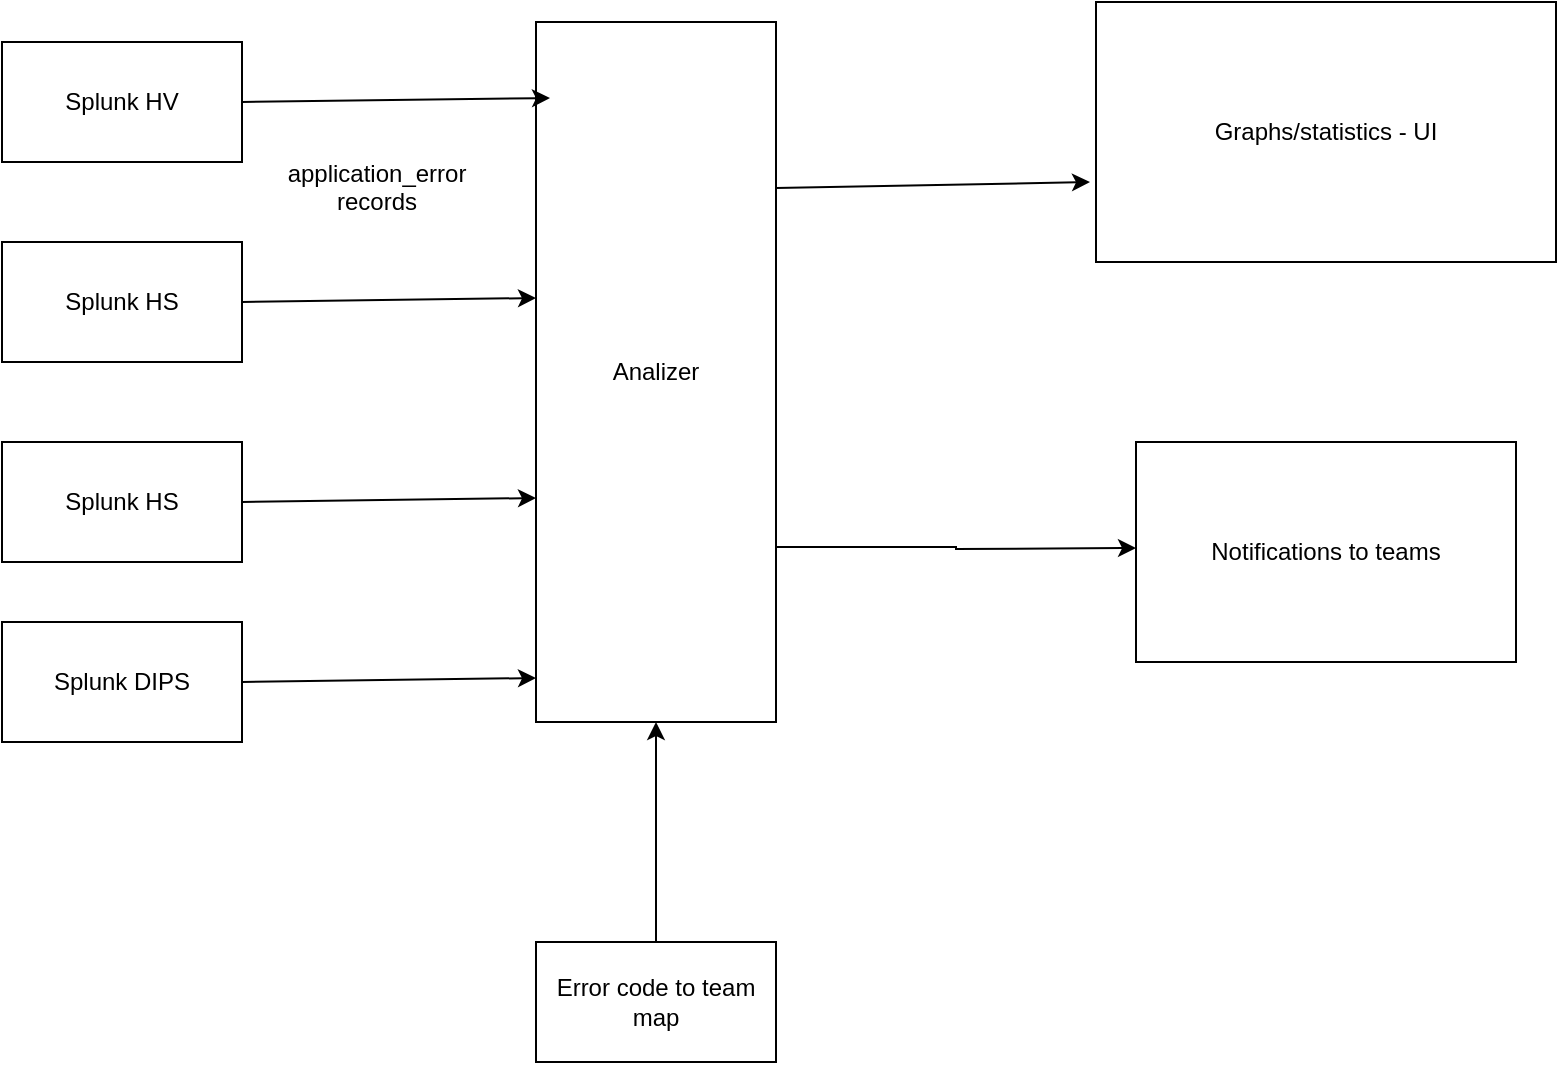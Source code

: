 <mxfile version="14.7.3" type="github"><diagram id="1rmDTu27jfbT970dd1s-" name="Page-1"><mxGraphModel dx="1358" dy="764" grid="1" gridSize="10" guides="1" tooltips="1" connect="1" arrows="1" fold="1" page="1" pageScale="1" pageWidth="850" pageHeight="1100" math="0" shadow="0"><root><mxCell id="0"/><mxCell id="1" parent="0"/><mxCell id="q9FChfBo71cbMMVruHL--1" value="&lt;div&gt;Graphs/statistics - UI&lt;br&gt;&lt;/div&gt;" style="rounded=0;whiteSpace=wrap;html=1;" parent="1" vertex="1"><mxGeometry x="550" y="30" width="230" height="130" as="geometry"/></mxCell><mxCell id="q9FChfBo71cbMMVruHL--2" value="Notifications to teams" style="rounded=0;whiteSpace=wrap;html=1;" parent="1" vertex="1"><mxGeometry x="570" y="250" width="190" height="110" as="geometry"/></mxCell><mxCell id="-fKsoeW7LQZ5rzZ7n3kC-10" style="edgeStyle=orthogonalEdgeStyle;rounded=0;orthogonalLoop=1;jettySize=auto;html=1;exitX=1;exitY=0.75;exitDx=0;exitDy=0;" parent="1" source="q9FChfBo71cbMMVruHL--3" edge="1"><mxGeometry relative="1" as="geometry"><mxPoint x="570" y="303" as="targetPoint"/></mxGeometry></mxCell><mxCell id="q9FChfBo71cbMMVruHL--3" value="Analizer" style="rounded=0;whiteSpace=wrap;html=1;" parent="1" vertex="1"><mxGeometry x="270" y="40" width="120" height="350" as="geometry"/></mxCell><mxCell id="q9FChfBo71cbMMVruHL--7" value="" style="endArrow=classic;html=1;entryX=-0.025;entryY=0.404;entryDx=0;entryDy=0;entryPerimeter=0;" parent="1" edge="1"><mxGeometry width="50" height="50" relative="1" as="geometry"><mxPoint x="390" y="123.04" as="sourcePoint"/><mxPoint x="547" y="120.0" as="targetPoint"/></mxGeometry></mxCell><mxCell id="q9FChfBo71cbMMVruHL--9" value="" style="endArrow=classic;html=1;exitX=1;exitY=0.5;exitDx=0;exitDy=0;" parent="1" source="-fKsoeW7LQZ5rzZ7n3kC-1" edge="1"><mxGeometry width="50" height="50" relative="1" as="geometry"><mxPoint x="120" y="81.52" as="sourcePoint"/><mxPoint x="277" y="78" as="targetPoint"/></mxGeometry></mxCell><mxCell id="-fKsoeW7LQZ5rzZ7n3kC-1" value="Splunk HV" style="rounded=0;whiteSpace=wrap;html=1;" parent="1" vertex="1"><mxGeometry x="3" y="50" width="120" height="60" as="geometry"/></mxCell><mxCell id="-fKsoeW7LQZ5rzZ7n3kC-3" value="" style="endArrow=classic;html=1;exitX=1;exitY=0.5;exitDx=0;exitDy=0;" parent="1" source="-fKsoeW7LQZ5rzZ7n3kC-4" edge="1"><mxGeometry width="50" height="50" relative="1" as="geometry"><mxPoint x="113" y="181.52" as="sourcePoint"/><mxPoint x="270" y="178" as="targetPoint"/></mxGeometry></mxCell><mxCell id="-fKsoeW7LQZ5rzZ7n3kC-4" value="Splunk HS" style="rounded=0;whiteSpace=wrap;html=1;" parent="1" vertex="1"><mxGeometry x="3" y="150" width="120" height="60" as="geometry"/></mxCell><mxCell id="-fKsoeW7LQZ5rzZ7n3kC-5" value="" style="endArrow=classic;html=1;exitX=1;exitY=0.5;exitDx=0;exitDy=0;" parent="1" source="-fKsoeW7LQZ5rzZ7n3kC-6" edge="1"><mxGeometry width="50" height="50" relative="1" as="geometry"><mxPoint x="113" y="281.52" as="sourcePoint"/><mxPoint x="270" y="278" as="targetPoint"/></mxGeometry></mxCell><mxCell id="-fKsoeW7LQZ5rzZ7n3kC-6" value="Splunk HS" style="rounded=0;whiteSpace=wrap;html=1;" parent="1" vertex="1"><mxGeometry x="3" y="250" width="120" height="60" as="geometry"/></mxCell><mxCell id="-fKsoeW7LQZ5rzZ7n3kC-7" value="&lt;div&gt;application_error&lt;/div&gt;&lt;div&gt;records&lt;/div&gt;&lt;div&gt;&lt;br&gt;&lt;/div&gt;" style="text;html=1;align=center;verticalAlign=middle;resizable=0;points=[];autosize=1;strokeColor=none;" parent="1" vertex="1"><mxGeometry x="140" y="105" width="100" height="50" as="geometry"/></mxCell><mxCell id="-fKsoeW7LQZ5rzZ7n3kC-9" style="edgeStyle=orthogonalEdgeStyle;rounded=0;orthogonalLoop=1;jettySize=auto;html=1;exitX=0.5;exitY=0;exitDx=0;exitDy=0;entryX=0.5;entryY=1;entryDx=0;entryDy=0;" parent="1" source="-fKsoeW7LQZ5rzZ7n3kC-8" target="q9FChfBo71cbMMVruHL--3" edge="1"><mxGeometry relative="1" as="geometry"/></mxCell><mxCell id="-fKsoeW7LQZ5rzZ7n3kC-8" value="Error code to team map" style="whiteSpace=wrap;html=1;" parent="1" vertex="1"><mxGeometry x="270" y="500" width="120" height="60" as="geometry"/></mxCell><mxCell id="-fKsoeW7LQZ5rzZ7n3kC-11" value="" style="endArrow=classic;html=1;exitX=1;exitY=0.5;exitDx=0;exitDy=0;" parent="1" source="-fKsoeW7LQZ5rzZ7n3kC-12" edge="1"><mxGeometry width="50" height="50" relative="1" as="geometry"><mxPoint x="113" y="371.52" as="sourcePoint"/><mxPoint x="270" y="368" as="targetPoint"/></mxGeometry></mxCell><mxCell id="-fKsoeW7LQZ5rzZ7n3kC-12" value="&lt;div&gt;Splunk DIPS&lt;/div&gt;" style="rounded=0;whiteSpace=wrap;html=1;" parent="1" vertex="1"><mxGeometry x="3" y="340" width="120" height="60" as="geometry"/></mxCell></root></mxGraphModel></diagram></mxfile>
